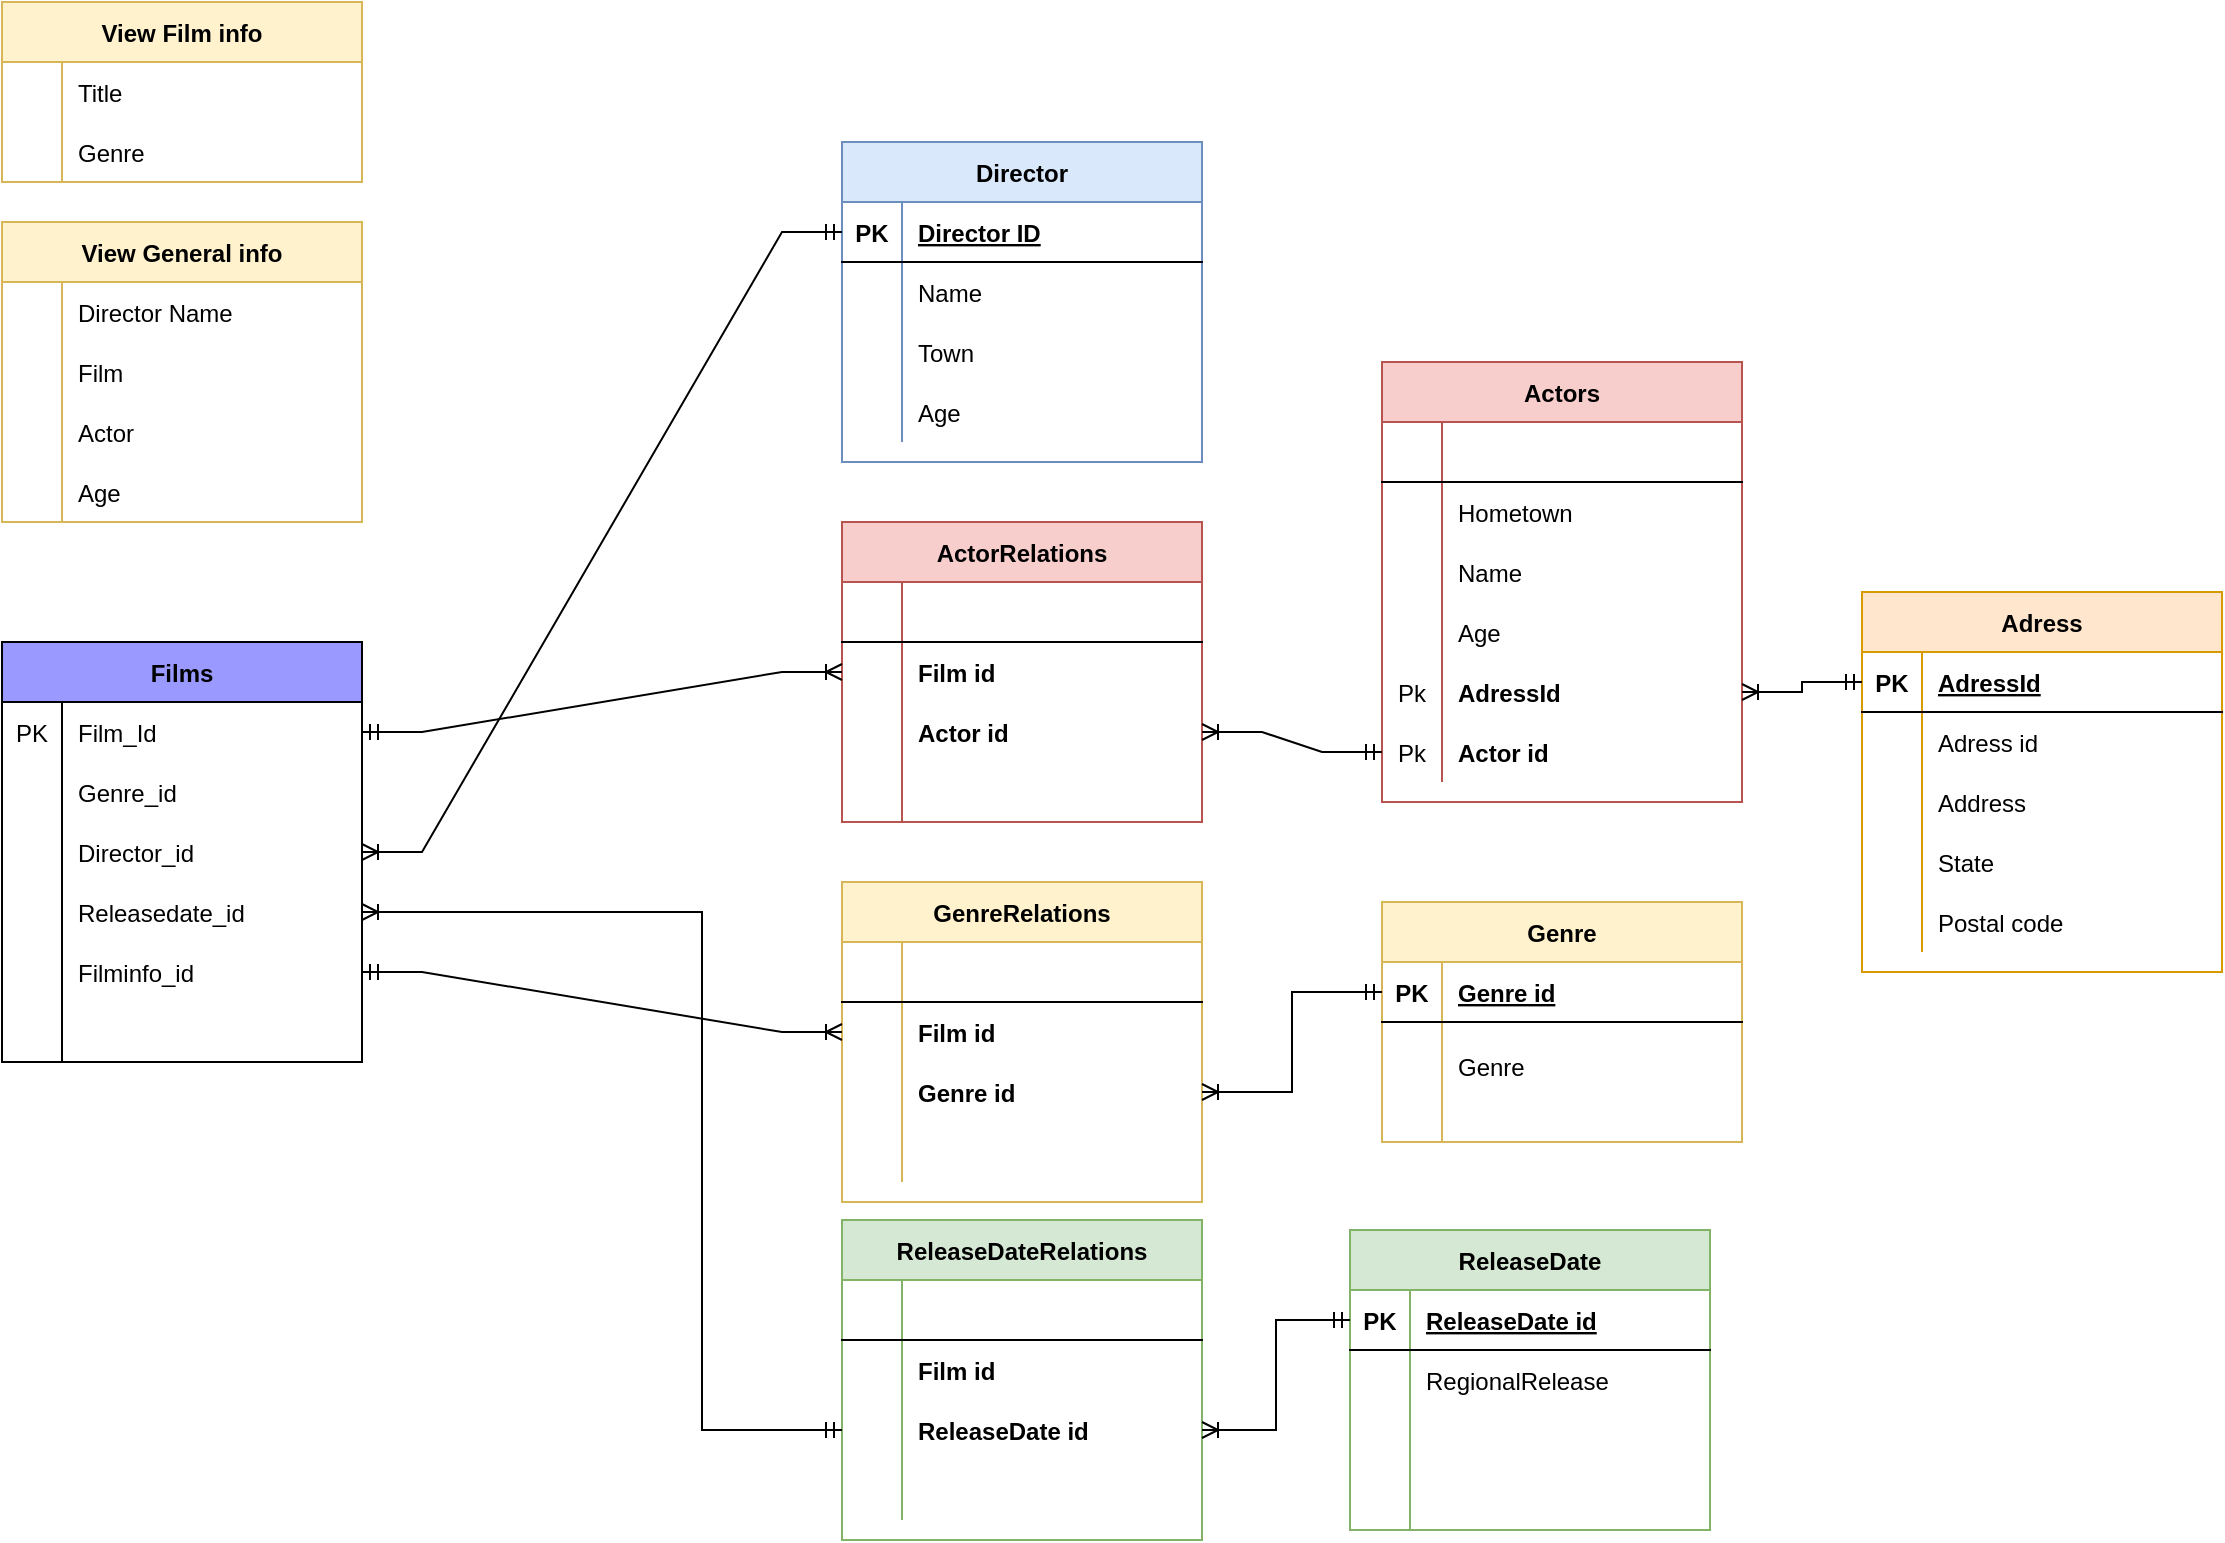 <mxfile version="20.3.6" type="device"><diagram id="lvcqWF7g-sk0CcMWGsbX" name="Sida-1"><mxGraphModel dx="2249" dy="780" grid="1" gridSize="10" guides="1" tooltips="1" connect="1" arrows="1" fold="1" page="1" pageScale="1" pageWidth="827" pageHeight="1169" math="0" shadow="0"><root><mxCell id="0"/><mxCell id="1" parent="0"/><mxCell id="g90oCXZbFElbH4BsHVY4-184" value="Actor id" style="shape=partialRectangle;connectable=0;fillColor=none;top=0;left=0;bottom=0;right=0;align=left;spacingLeft=6;overflow=hidden;fontStyle=1;container=0;" vertex="1" parent="1"><mxGeometry x="460" y="660" width="150" height="30" as="geometry"><mxRectangle width="150" height="30" as="alternateBounds"/></mxGeometry></mxCell><mxCell id="g90oCXZbFElbH4BsHVY4-1" value="Films" style="shape=table;startSize=30;container=1;collapsible=1;childLayout=tableLayout;fixedRows=1;rowLines=0;fontStyle=1;align=center;resizeLast=1;fillColor=#9999FF;" vertex="1" parent="1"><mxGeometry x="-260" y="620" width="180" height="210" as="geometry"/></mxCell><mxCell id="g90oCXZbFElbH4BsHVY4-5" value="" style="shape=tableRow;horizontal=0;startSize=0;swimlaneHead=0;swimlaneBody=0;fillColor=none;collapsible=0;dropTarget=0;points=[[0,0.5],[1,0.5]];portConstraint=eastwest;top=0;left=0;right=0;bottom=0;" vertex="1" parent="g90oCXZbFElbH4BsHVY4-1"><mxGeometry y="30" width="180" height="30" as="geometry"/></mxCell><mxCell id="g90oCXZbFElbH4BsHVY4-6" value="PK" style="shape=partialRectangle;connectable=0;fillColor=none;top=0;left=0;bottom=0;right=0;editable=1;overflow=hidden;" vertex="1" parent="g90oCXZbFElbH4BsHVY4-5"><mxGeometry width="30" height="30" as="geometry"><mxRectangle width="30" height="30" as="alternateBounds"/></mxGeometry></mxCell><mxCell id="g90oCXZbFElbH4BsHVY4-7" value="Film_Id" style="shape=partialRectangle;connectable=0;fillColor=none;top=0;left=0;bottom=0;right=0;align=left;spacingLeft=6;overflow=hidden;" vertex="1" parent="g90oCXZbFElbH4BsHVY4-5"><mxGeometry x="30" width="150" height="30" as="geometry"><mxRectangle width="150" height="30" as="alternateBounds"/></mxGeometry></mxCell><mxCell id="g90oCXZbFElbH4BsHVY4-8" value="" style="shape=tableRow;horizontal=0;startSize=0;swimlaneHead=0;swimlaneBody=0;fillColor=none;collapsible=0;dropTarget=0;points=[[0,0.5],[1,0.5]];portConstraint=eastwest;top=0;left=0;right=0;bottom=0;" vertex="1" parent="g90oCXZbFElbH4BsHVY4-1"><mxGeometry y="60" width="180" height="30" as="geometry"/></mxCell><mxCell id="g90oCXZbFElbH4BsHVY4-9" value="" style="shape=partialRectangle;connectable=0;fillColor=none;top=0;left=0;bottom=0;right=0;editable=1;overflow=hidden;" vertex="1" parent="g90oCXZbFElbH4BsHVY4-8"><mxGeometry width="30" height="30" as="geometry"><mxRectangle width="30" height="30" as="alternateBounds"/></mxGeometry></mxCell><mxCell id="g90oCXZbFElbH4BsHVY4-10" value="Genre_id" style="shape=partialRectangle;connectable=0;fillColor=none;top=0;left=0;bottom=0;right=0;align=left;spacingLeft=6;overflow=hidden;" vertex="1" parent="g90oCXZbFElbH4BsHVY4-8"><mxGeometry x="30" width="150" height="30" as="geometry"><mxRectangle width="150" height="30" as="alternateBounds"/></mxGeometry></mxCell><mxCell id="g90oCXZbFElbH4BsHVY4-11" value="" style="shape=tableRow;horizontal=0;startSize=0;swimlaneHead=0;swimlaneBody=0;fillColor=none;collapsible=0;dropTarget=0;points=[[0,0.5],[1,0.5]];portConstraint=eastwest;top=0;left=0;right=0;bottom=0;" vertex="1" parent="g90oCXZbFElbH4BsHVY4-1"><mxGeometry y="90" width="180" height="30" as="geometry"/></mxCell><mxCell id="g90oCXZbFElbH4BsHVY4-12" value="" style="shape=partialRectangle;connectable=0;fillColor=none;top=0;left=0;bottom=0;right=0;editable=1;overflow=hidden;" vertex="1" parent="g90oCXZbFElbH4BsHVY4-11"><mxGeometry width="30" height="30" as="geometry"><mxRectangle width="30" height="30" as="alternateBounds"/></mxGeometry></mxCell><mxCell id="g90oCXZbFElbH4BsHVY4-13" value="Director_id" style="shape=partialRectangle;connectable=0;fillColor=none;top=0;left=0;bottom=0;right=0;align=left;spacingLeft=6;overflow=hidden;" vertex="1" parent="g90oCXZbFElbH4BsHVY4-11"><mxGeometry x="30" width="150" height="30" as="geometry"><mxRectangle width="150" height="30" as="alternateBounds"/></mxGeometry></mxCell><mxCell id="g90oCXZbFElbH4BsHVY4-14" value="" style="shape=tableRow;horizontal=0;startSize=0;swimlaneHead=0;swimlaneBody=0;fillColor=none;collapsible=0;dropTarget=0;points=[[0,0.5],[1,0.5]];portConstraint=eastwest;top=0;left=0;right=0;bottom=0;" vertex="1" parent="g90oCXZbFElbH4BsHVY4-1"><mxGeometry y="120" width="180" height="30" as="geometry"/></mxCell><mxCell id="g90oCXZbFElbH4BsHVY4-15" value="" style="shape=partialRectangle;connectable=0;fillColor=none;top=0;left=0;bottom=0;right=0;editable=1;overflow=hidden;" vertex="1" parent="g90oCXZbFElbH4BsHVY4-14"><mxGeometry width="30" height="30" as="geometry"><mxRectangle width="30" height="30" as="alternateBounds"/></mxGeometry></mxCell><mxCell id="g90oCXZbFElbH4BsHVY4-16" value="Releasedate_id" style="shape=partialRectangle;connectable=0;fillColor=none;top=0;left=0;bottom=0;right=0;align=left;spacingLeft=6;overflow=hidden;" vertex="1" parent="g90oCXZbFElbH4BsHVY4-14"><mxGeometry x="30" width="150" height="30" as="geometry"><mxRectangle width="150" height="30" as="alternateBounds"/></mxGeometry></mxCell><mxCell id="g90oCXZbFElbH4BsHVY4-17" value="" style="shape=tableRow;horizontal=0;startSize=0;swimlaneHead=0;swimlaneBody=0;fillColor=none;collapsible=0;dropTarget=0;points=[[0,0.5],[1,0.5]];portConstraint=eastwest;top=0;left=0;right=0;bottom=0;" vertex="1" parent="g90oCXZbFElbH4BsHVY4-1"><mxGeometry y="150" width="180" height="30" as="geometry"/></mxCell><mxCell id="g90oCXZbFElbH4BsHVY4-18" value="" style="shape=partialRectangle;connectable=0;fillColor=none;top=0;left=0;bottom=0;right=0;editable=1;overflow=hidden;" vertex="1" parent="g90oCXZbFElbH4BsHVY4-17"><mxGeometry width="30" height="30" as="geometry"><mxRectangle width="30" height="30" as="alternateBounds"/></mxGeometry></mxCell><mxCell id="g90oCXZbFElbH4BsHVY4-19" value="Filminfo_id" style="shape=partialRectangle;connectable=0;fillColor=none;top=0;left=0;bottom=0;right=0;align=left;spacingLeft=6;overflow=hidden;" vertex="1" parent="g90oCXZbFElbH4BsHVY4-17"><mxGeometry x="30" width="150" height="30" as="geometry"><mxRectangle width="150" height="30" as="alternateBounds"/></mxGeometry></mxCell><mxCell id="g90oCXZbFElbH4BsHVY4-20" value="" style="shape=tableRow;horizontal=0;startSize=0;swimlaneHead=0;swimlaneBody=0;fillColor=none;collapsible=0;dropTarget=0;points=[[0,0.5],[1,0.5]];portConstraint=eastwest;top=0;left=0;right=0;bottom=0;" vertex="1" parent="g90oCXZbFElbH4BsHVY4-1"><mxGeometry y="180" width="180" height="30" as="geometry"/></mxCell><mxCell id="g90oCXZbFElbH4BsHVY4-21" value="" style="shape=partialRectangle;connectable=0;fillColor=none;top=0;left=0;bottom=0;right=0;editable=1;overflow=hidden;" vertex="1" parent="g90oCXZbFElbH4BsHVY4-20"><mxGeometry width="30" height="30" as="geometry"><mxRectangle width="30" height="30" as="alternateBounds"/></mxGeometry></mxCell><mxCell id="g90oCXZbFElbH4BsHVY4-22" value="" style="shape=partialRectangle;connectable=0;fillColor=none;top=0;left=0;bottom=0;right=0;align=left;spacingLeft=6;overflow=hidden;" vertex="1" parent="g90oCXZbFElbH4BsHVY4-20"><mxGeometry x="30" width="150" height="30" as="geometry"><mxRectangle width="150" height="30" as="alternateBounds"/></mxGeometry></mxCell><object label="Actors" id="g90oCXZbFElbH4BsHVY4-23"><mxCell style="shape=table;startSize=30;container=1;collapsible=1;childLayout=tableLayout;fixedRows=1;rowLines=0;fontStyle=1;align=center;resizeLast=1;fillColor=#f8cecc;strokeColor=#b85450;" vertex="1" parent="1"><mxGeometry x="430" y="480" width="180" height="220" as="geometry"/></mxCell></object><mxCell id="g90oCXZbFElbH4BsHVY4-24" value="" style="shape=tableRow;horizontal=0;startSize=0;swimlaneHead=0;swimlaneBody=0;fillColor=none;collapsible=0;dropTarget=0;points=[[0,0.5],[1,0.5]];portConstraint=eastwest;top=0;left=0;right=0;bottom=1;" vertex="1" parent="g90oCXZbFElbH4BsHVY4-23"><mxGeometry y="30" width="180" height="30" as="geometry"/></mxCell><mxCell id="g90oCXZbFElbH4BsHVY4-25" value="" style="shape=partialRectangle;connectable=0;fillColor=none;top=0;left=0;bottom=0;right=0;fontStyle=1;overflow=hidden;" vertex="1" parent="g90oCXZbFElbH4BsHVY4-24"><mxGeometry width="30" height="30" as="geometry"><mxRectangle width="30" height="30" as="alternateBounds"/></mxGeometry></mxCell><mxCell id="g90oCXZbFElbH4BsHVY4-26" value="" style="shape=partialRectangle;connectable=0;fillColor=none;top=0;left=0;bottom=0;right=0;align=left;spacingLeft=6;fontStyle=5;overflow=hidden;" vertex="1" parent="g90oCXZbFElbH4BsHVY4-24"><mxGeometry x="30" width="150" height="30" as="geometry"><mxRectangle width="150" height="30" as="alternateBounds"/></mxGeometry></mxCell><mxCell id="g90oCXZbFElbH4BsHVY4-30" value="" style="shape=tableRow;horizontal=0;startSize=0;swimlaneHead=0;swimlaneBody=0;fillColor=none;collapsible=0;dropTarget=0;points=[[0,0.5],[1,0.5]];portConstraint=eastwest;top=0;left=0;right=0;bottom=0;" vertex="1" parent="g90oCXZbFElbH4BsHVY4-23"><mxGeometry y="60" width="180" height="30" as="geometry"/></mxCell><mxCell id="g90oCXZbFElbH4BsHVY4-31" value="" style="shape=partialRectangle;connectable=0;fillColor=none;top=0;left=0;bottom=0;right=0;editable=1;overflow=hidden;" vertex="1" parent="g90oCXZbFElbH4BsHVY4-30"><mxGeometry width="30" height="30" as="geometry"><mxRectangle width="30" height="30" as="alternateBounds"/></mxGeometry></mxCell><mxCell id="g90oCXZbFElbH4BsHVY4-32" value="Hometown" style="shape=partialRectangle;connectable=0;fillColor=none;top=0;left=0;bottom=0;right=0;align=left;spacingLeft=6;overflow=hidden;" vertex="1" parent="g90oCXZbFElbH4BsHVY4-30"><mxGeometry x="30" width="150" height="30" as="geometry"><mxRectangle width="150" height="30" as="alternateBounds"/></mxGeometry></mxCell><mxCell id="g90oCXZbFElbH4BsHVY4-27" value="" style="shape=tableRow;horizontal=0;startSize=0;swimlaneHead=0;swimlaneBody=0;fillColor=none;collapsible=0;dropTarget=0;points=[[0,0.5],[1,0.5]];portConstraint=eastwest;top=0;left=0;right=0;bottom=0;" vertex="1" parent="g90oCXZbFElbH4BsHVY4-23"><mxGeometry y="90" width="180" height="30" as="geometry"/></mxCell><mxCell id="g90oCXZbFElbH4BsHVY4-28" value="" style="shape=partialRectangle;connectable=0;fillColor=none;top=0;left=0;bottom=0;right=0;editable=1;overflow=hidden;" vertex="1" parent="g90oCXZbFElbH4BsHVY4-27"><mxGeometry width="30" height="30" as="geometry"><mxRectangle width="30" height="30" as="alternateBounds"/></mxGeometry></mxCell><mxCell id="g90oCXZbFElbH4BsHVY4-29" value="Name" style="shape=partialRectangle;connectable=0;fillColor=none;top=0;left=0;bottom=0;right=0;align=left;spacingLeft=6;overflow=hidden;" vertex="1" parent="g90oCXZbFElbH4BsHVY4-27"><mxGeometry x="30" width="150" height="30" as="geometry"><mxRectangle width="150" height="30" as="alternateBounds"/></mxGeometry></mxCell><mxCell id="g90oCXZbFElbH4BsHVY4-33" value="" style="shape=tableRow;horizontal=0;startSize=0;swimlaneHead=0;swimlaneBody=0;fillColor=none;collapsible=0;dropTarget=0;points=[[0,0.5],[1,0.5]];portConstraint=eastwest;top=0;left=0;right=0;bottom=0;" vertex="1" parent="g90oCXZbFElbH4BsHVY4-23"><mxGeometry y="120" width="180" height="30" as="geometry"/></mxCell><mxCell id="g90oCXZbFElbH4BsHVY4-34" value="" style="shape=partialRectangle;connectable=0;fillColor=none;top=0;left=0;bottom=0;right=0;editable=1;overflow=hidden;" vertex="1" parent="g90oCXZbFElbH4BsHVY4-33"><mxGeometry width="30" height="30" as="geometry"><mxRectangle width="30" height="30" as="alternateBounds"/></mxGeometry></mxCell><mxCell id="g90oCXZbFElbH4BsHVY4-35" value="Age" style="shape=partialRectangle;connectable=0;fillColor=none;top=0;left=0;bottom=0;right=0;align=left;spacingLeft=6;overflow=hidden;" vertex="1" parent="g90oCXZbFElbH4BsHVY4-33"><mxGeometry x="30" width="150" height="30" as="geometry"><mxRectangle width="150" height="30" as="alternateBounds"/></mxGeometry></mxCell><mxCell id="g90oCXZbFElbH4BsHVY4-39" value="" style="shape=tableRow;horizontal=0;startSize=0;swimlaneHead=0;swimlaneBody=0;fillColor=none;collapsible=0;dropTarget=0;points=[[0,0.5],[1,0.5]];portConstraint=eastwest;top=0;left=0;right=0;bottom=0;" vertex="1" parent="g90oCXZbFElbH4BsHVY4-23"><mxGeometry y="150" width="180" height="30" as="geometry"/></mxCell><mxCell id="g90oCXZbFElbH4BsHVY4-40" value="Pk" style="shape=partialRectangle;connectable=0;fillColor=none;top=0;left=0;bottom=0;right=0;editable=1;overflow=hidden;" vertex="1" parent="g90oCXZbFElbH4BsHVY4-39"><mxGeometry width="30" height="30" as="geometry"><mxRectangle width="30" height="30" as="alternateBounds"/></mxGeometry></mxCell><mxCell id="g90oCXZbFElbH4BsHVY4-41" value="AdressId" style="shape=partialRectangle;connectable=0;fillColor=none;top=0;left=0;bottom=0;right=0;align=left;spacingLeft=6;overflow=hidden;fontStyle=1" vertex="1" parent="g90oCXZbFElbH4BsHVY4-39"><mxGeometry x="30" width="150" height="30" as="geometry"><mxRectangle width="150" height="30" as="alternateBounds"/></mxGeometry></mxCell><mxCell id="g90oCXZbFElbH4BsHVY4-42" value="" style="shape=tableRow;horizontal=0;startSize=0;swimlaneHead=0;swimlaneBody=0;fillColor=none;collapsible=0;dropTarget=0;points=[[0,0.5],[1,0.5]];portConstraint=eastwest;top=0;left=0;right=0;bottom=0;" vertex="1" parent="g90oCXZbFElbH4BsHVY4-23"><mxGeometry y="180" width="180" height="30" as="geometry"/></mxCell><mxCell id="g90oCXZbFElbH4BsHVY4-43" value="Pk" style="shape=partialRectangle;connectable=0;fillColor=none;top=0;left=0;bottom=0;right=0;editable=1;overflow=hidden;" vertex="1" parent="g90oCXZbFElbH4BsHVY4-42"><mxGeometry width="30" height="30" as="geometry"><mxRectangle width="30" height="30" as="alternateBounds"/></mxGeometry></mxCell><mxCell id="g90oCXZbFElbH4BsHVY4-44" value="" style="shape=partialRectangle;connectable=0;fillColor=none;top=0;left=0;bottom=0;right=0;align=left;spacingLeft=6;overflow=hidden;" vertex="1" parent="g90oCXZbFElbH4BsHVY4-42"><mxGeometry x="30" width="150" height="30" as="geometry"><mxRectangle width="150" height="30" as="alternateBounds"/></mxGeometry></mxCell><mxCell id="g90oCXZbFElbH4BsHVY4-45" value="ActorRelations" style="shape=table;startSize=30;container=1;collapsible=1;childLayout=tableLayout;fixedRows=1;rowLines=0;fontStyle=1;align=center;resizeLast=1;fillColor=#f8cecc;strokeColor=#b85450;" vertex="1" parent="1"><mxGeometry x="160" y="560" width="180" height="150" as="geometry"/></mxCell><mxCell id="g90oCXZbFElbH4BsHVY4-46" value="" style="shape=tableRow;horizontal=0;startSize=0;swimlaneHead=0;swimlaneBody=0;fillColor=none;collapsible=0;dropTarget=0;points=[[0,0.5],[1,0.5]];portConstraint=eastwest;top=0;left=0;right=0;bottom=1;" vertex="1" parent="g90oCXZbFElbH4BsHVY4-45"><mxGeometry y="30" width="180" height="30" as="geometry"/></mxCell><mxCell id="g90oCXZbFElbH4BsHVY4-47" value="" style="shape=partialRectangle;connectable=0;fillColor=none;top=0;left=0;bottom=0;right=0;fontStyle=1;overflow=hidden;" vertex="1" parent="g90oCXZbFElbH4BsHVY4-46"><mxGeometry width="30" height="30" as="geometry"><mxRectangle width="30" height="30" as="alternateBounds"/></mxGeometry></mxCell><mxCell id="g90oCXZbFElbH4BsHVY4-48" value="" style="shape=partialRectangle;connectable=0;fillColor=none;top=0;left=0;bottom=0;right=0;align=left;spacingLeft=6;fontStyle=5;overflow=hidden;" vertex="1" parent="g90oCXZbFElbH4BsHVY4-46"><mxGeometry x="30" width="150" height="30" as="geometry"><mxRectangle width="150" height="30" as="alternateBounds"/></mxGeometry></mxCell><mxCell id="g90oCXZbFElbH4BsHVY4-49" value="" style="shape=tableRow;horizontal=0;startSize=0;swimlaneHead=0;swimlaneBody=0;fillColor=none;collapsible=0;dropTarget=0;points=[[0,0.5],[1,0.5]];portConstraint=eastwest;top=0;left=0;right=0;bottom=0;" vertex="1" parent="g90oCXZbFElbH4BsHVY4-45"><mxGeometry y="60" width="180" height="30" as="geometry"/></mxCell><mxCell id="g90oCXZbFElbH4BsHVY4-50" value="" style="shape=partialRectangle;connectable=0;fillColor=none;top=0;left=0;bottom=0;right=0;editable=1;overflow=hidden;" vertex="1" parent="g90oCXZbFElbH4BsHVY4-49"><mxGeometry width="30" height="30" as="geometry"><mxRectangle width="30" height="30" as="alternateBounds"/></mxGeometry></mxCell><mxCell id="g90oCXZbFElbH4BsHVY4-51" value="Film id" style="shape=partialRectangle;connectable=0;fillColor=none;top=0;left=0;bottom=0;right=0;align=left;spacingLeft=6;overflow=hidden;fontStyle=1" vertex="1" parent="g90oCXZbFElbH4BsHVY4-49"><mxGeometry x="30" width="150" height="30" as="geometry"><mxRectangle width="150" height="30" as="alternateBounds"/></mxGeometry></mxCell><mxCell id="g90oCXZbFElbH4BsHVY4-52" value="" style="shape=tableRow;horizontal=0;startSize=0;swimlaneHead=0;swimlaneBody=0;fillColor=none;collapsible=0;dropTarget=0;points=[[0,0.5],[1,0.5]];portConstraint=eastwest;top=0;left=0;right=0;bottom=0;" vertex="1" parent="g90oCXZbFElbH4BsHVY4-45"><mxGeometry y="90" width="180" height="30" as="geometry"/></mxCell><mxCell id="g90oCXZbFElbH4BsHVY4-53" value="" style="shape=partialRectangle;connectable=0;fillColor=none;top=0;left=0;bottom=0;right=0;editable=1;overflow=hidden;" vertex="1" parent="g90oCXZbFElbH4BsHVY4-52"><mxGeometry width="30" height="30" as="geometry"><mxRectangle width="30" height="30" as="alternateBounds"/></mxGeometry></mxCell><mxCell id="g90oCXZbFElbH4BsHVY4-54" value="Actor id" style="shape=partialRectangle;connectable=0;fillColor=none;top=0;left=0;bottom=0;right=0;align=left;spacingLeft=6;overflow=hidden;fontStyle=1" vertex="1" parent="g90oCXZbFElbH4BsHVY4-52"><mxGeometry x="30" width="150" height="30" as="geometry"><mxRectangle width="150" height="30" as="alternateBounds"/></mxGeometry></mxCell><mxCell id="g90oCXZbFElbH4BsHVY4-55" value="" style="shape=tableRow;horizontal=0;startSize=0;swimlaneHead=0;swimlaneBody=0;fillColor=none;collapsible=0;dropTarget=0;points=[[0,0.5],[1,0.5]];portConstraint=eastwest;top=0;left=0;right=0;bottom=0;" vertex="1" parent="g90oCXZbFElbH4BsHVY4-45"><mxGeometry y="120" width="180" height="30" as="geometry"/></mxCell><mxCell id="g90oCXZbFElbH4BsHVY4-56" value="" style="shape=partialRectangle;connectable=0;fillColor=none;top=0;left=0;bottom=0;right=0;editable=1;overflow=hidden;" vertex="1" parent="g90oCXZbFElbH4BsHVY4-55"><mxGeometry width="30" height="30" as="geometry"><mxRectangle width="30" height="30" as="alternateBounds"/></mxGeometry></mxCell><mxCell id="g90oCXZbFElbH4BsHVY4-57" value="" style="shape=partialRectangle;connectable=0;fillColor=none;top=0;left=0;bottom=0;right=0;align=left;spacingLeft=6;overflow=hidden;" vertex="1" parent="g90oCXZbFElbH4BsHVY4-55"><mxGeometry x="30" width="150" height="30" as="geometry"><mxRectangle width="150" height="30" as="alternateBounds"/></mxGeometry></mxCell><mxCell id="g90oCXZbFElbH4BsHVY4-60" value="Director" style="shape=table;startSize=30;container=1;collapsible=1;childLayout=tableLayout;fixedRows=1;rowLines=0;fontStyle=1;align=center;resizeLast=1;fillColor=#dae8fc;strokeColor=#6c8ebf;" vertex="1" parent="1"><mxGeometry x="160" y="370" width="180" height="160" as="geometry"><mxRectangle x="430" y="1020" width="90" height="30" as="alternateBounds"/></mxGeometry></mxCell><mxCell id="g90oCXZbFElbH4BsHVY4-61" value="" style="shape=tableRow;horizontal=0;startSize=0;swimlaneHead=0;swimlaneBody=0;fillColor=none;collapsible=0;dropTarget=0;points=[[0,0.5],[1,0.5]];portConstraint=eastwest;top=0;left=0;right=0;bottom=1;" vertex="1" parent="g90oCXZbFElbH4BsHVY4-60"><mxGeometry y="30" width="180" height="30" as="geometry"/></mxCell><mxCell id="g90oCXZbFElbH4BsHVY4-62" value="PK" style="shape=partialRectangle;connectable=0;fillColor=none;top=0;left=0;bottom=0;right=0;fontStyle=1;overflow=hidden;" vertex="1" parent="g90oCXZbFElbH4BsHVY4-61"><mxGeometry width="30" height="30" as="geometry"><mxRectangle width="30" height="30" as="alternateBounds"/></mxGeometry></mxCell><mxCell id="g90oCXZbFElbH4BsHVY4-63" value="Director ID" style="shape=partialRectangle;connectable=0;fillColor=none;top=0;left=0;bottom=0;right=0;align=left;spacingLeft=6;fontStyle=5;overflow=hidden;" vertex="1" parent="g90oCXZbFElbH4BsHVY4-61"><mxGeometry x="30" width="150" height="30" as="geometry"><mxRectangle width="150" height="30" as="alternateBounds"/></mxGeometry></mxCell><mxCell id="g90oCXZbFElbH4BsHVY4-64" value="" style="shape=tableRow;horizontal=0;startSize=0;swimlaneHead=0;swimlaneBody=0;fillColor=none;collapsible=0;dropTarget=0;points=[[0,0.5],[1,0.5]];portConstraint=eastwest;top=0;left=0;right=0;bottom=0;" vertex="1" parent="g90oCXZbFElbH4BsHVY4-60"><mxGeometry y="60" width="180" height="30" as="geometry"/></mxCell><mxCell id="g90oCXZbFElbH4BsHVY4-65" value="" style="shape=partialRectangle;connectable=0;fillColor=none;top=0;left=0;bottom=0;right=0;editable=1;overflow=hidden;" vertex="1" parent="g90oCXZbFElbH4BsHVY4-64"><mxGeometry width="30" height="30" as="geometry"><mxRectangle width="30" height="30" as="alternateBounds"/></mxGeometry></mxCell><mxCell id="g90oCXZbFElbH4BsHVY4-66" value="Name" style="shape=partialRectangle;connectable=0;fillColor=none;top=0;left=0;bottom=0;right=0;align=left;spacingLeft=6;overflow=hidden;" vertex="1" parent="g90oCXZbFElbH4BsHVY4-64"><mxGeometry x="30" width="150" height="30" as="geometry"><mxRectangle width="150" height="30" as="alternateBounds"/></mxGeometry></mxCell><mxCell id="g90oCXZbFElbH4BsHVY4-67" value="" style="shape=tableRow;horizontal=0;startSize=0;swimlaneHead=0;swimlaneBody=0;fillColor=none;collapsible=0;dropTarget=0;points=[[0,0.5],[1,0.5]];portConstraint=eastwest;top=0;left=0;right=0;bottom=0;" vertex="1" parent="g90oCXZbFElbH4BsHVY4-60"><mxGeometry y="90" width="180" height="30" as="geometry"/></mxCell><mxCell id="g90oCXZbFElbH4BsHVY4-68" value="" style="shape=partialRectangle;connectable=0;fillColor=none;top=0;left=0;bottom=0;right=0;editable=1;overflow=hidden;" vertex="1" parent="g90oCXZbFElbH4BsHVY4-67"><mxGeometry width="30" height="30" as="geometry"><mxRectangle width="30" height="30" as="alternateBounds"/></mxGeometry></mxCell><mxCell id="g90oCXZbFElbH4BsHVY4-69" value="Town" style="shape=partialRectangle;connectable=0;fillColor=none;top=0;left=0;bottom=0;right=0;align=left;spacingLeft=6;overflow=hidden;" vertex="1" parent="g90oCXZbFElbH4BsHVY4-67"><mxGeometry x="30" width="150" height="30" as="geometry"><mxRectangle width="150" height="30" as="alternateBounds"/></mxGeometry></mxCell><mxCell id="g90oCXZbFElbH4BsHVY4-70" value="" style="shape=tableRow;horizontal=0;startSize=0;swimlaneHead=0;swimlaneBody=0;fillColor=none;collapsible=0;dropTarget=0;points=[[0,0.5],[1,0.5]];portConstraint=eastwest;top=0;left=0;right=0;bottom=0;" vertex="1" parent="g90oCXZbFElbH4BsHVY4-60"><mxGeometry y="120" width="180" height="30" as="geometry"/></mxCell><mxCell id="g90oCXZbFElbH4BsHVY4-71" value="" style="shape=partialRectangle;connectable=0;fillColor=none;top=0;left=0;bottom=0;right=0;editable=1;overflow=hidden;" vertex="1" parent="g90oCXZbFElbH4BsHVY4-70"><mxGeometry width="30" height="30" as="geometry"><mxRectangle width="30" height="30" as="alternateBounds"/></mxGeometry></mxCell><mxCell id="g90oCXZbFElbH4BsHVY4-72" value="Age" style="shape=partialRectangle;connectable=0;fillColor=none;top=0;left=0;bottom=0;right=0;align=left;spacingLeft=6;overflow=hidden;" vertex="1" parent="g90oCXZbFElbH4BsHVY4-70"><mxGeometry x="30" width="150" height="30" as="geometry"><mxRectangle width="150" height="30" as="alternateBounds"/></mxGeometry></mxCell><mxCell id="g90oCXZbFElbH4BsHVY4-87" value="Genre" style="shape=table;startSize=30;container=1;collapsible=1;childLayout=tableLayout;fixedRows=1;rowLines=0;fontStyle=1;align=center;resizeLast=1;fillColor=#fff2cc;strokeColor=#d6b656;" vertex="1" parent="1"><mxGeometry x="430" y="750" width="180" height="120" as="geometry"/></mxCell><mxCell id="g90oCXZbFElbH4BsHVY4-88" value="" style="shape=tableRow;horizontal=0;startSize=0;swimlaneHead=0;swimlaneBody=0;fillColor=none;collapsible=0;dropTarget=0;points=[[0,0.5],[1,0.5]];portConstraint=eastwest;top=0;left=0;right=0;bottom=1;" vertex="1" parent="g90oCXZbFElbH4BsHVY4-87"><mxGeometry y="30" width="180" height="30" as="geometry"/></mxCell><mxCell id="g90oCXZbFElbH4BsHVY4-89" value="PK" style="shape=partialRectangle;connectable=0;fillColor=none;top=0;left=0;bottom=0;right=0;fontStyle=1;overflow=hidden;" vertex="1" parent="g90oCXZbFElbH4BsHVY4-88"><mxGeometry width="30" height="30" as="geometry"><mxRectangle width="30" height="30" as="alternateBounds"/></mxGeometry></mxCell><mxCell id="g90oCXZbFElbH4BsHVY4-90" value="Genre id" style="shape=partialRectangle;connectable=0;fillColor=none;top=0;left=0;bottom=0;right=0;align=left;spacingLeft=6;fontStyle=5;overflow=hidden;" vertex="1" parent="g90oCXZbFElbH4BsHVY4-88"><mxGeometry x="30" width="150" height="30" as="geometry"><mxRectangle width="150" height="30" as="alternateBounds"/></mxGeometry></mxCell><mxCell id="g90oCXZbFElbH4BsHVY4-91" value="" style="shape=tableRow;horizontal=0;startSize=0;swimlaneHead=0;swimlaneBody=0;fillColor=none;collapsible=0;dropTarget=0;points=[[0,0.5],[1,0.5]];portConstraint=eastwest;top=0;left=0;right=0;bottom=0;" vertex="1" parent="g90oCXZbFElbH4BsHVY4-87"><mxGeometry y="60" width="180" height="30" as="geometry"/></mxCell><mxCell id="g90oCXZbFElbH4BsHVY4-92" value="" style="shape=partialRectangle;connectable=0;fillColor=none;top=0;left=0;bottom=0;right=0;editable=1;overflow=hidden;" vertex="1" parent="g90oCXZbFElbH4BsHVY4-91"><mxGeometry width="30" height="30" as="geometry"><mxRectangle width="30" height="30" as="alternateBounds"/></mxGeometry></mxCell><mxCell id="g90oCXZbFElbH4BsHVY4-93" value="&#xA;Genre &#xA;&#xA;" style="shape=partialRectangle;connectable=0;fillColor=none;top=0;left=0;bottom=0;right=0;align=left;spacingLeft=6;overflow=hidden;" vertex="1" parent="g90oCXZbFElbH4BsHVY4-91"><mxGeometry x="30" width="150" height="30" as="geometry"><mxRectangle width="150" height="30" as="alternateBounds"/></mxGeometry></mxCell><mxCell id="g90oCXZbFElbH4BsHVY4-94" value="" style="shape=tableRow;horizontal=0;startSize=0;swimlaneHead=0;swimlaneBody=0;fillColor=none;collapsible=0;dropTarget=0;points=[[0,0.5],[1,0.5]];portConstraint=eastwest;top=0;left=0;right=0;bottom=0;" vertex="1" parent="g90oCXZbFElbH4BsHVY4-87"><mxGeometry y="90" width="180" height="30" as="geometry"/></mxCell><mxCell id="g90oCXZbFElbH4BsHVY4-95" value="" style="shape=partialRectangle;connectable=0;fillColor=none;top=0;left=0;bottom=0;right=0;editable=1;overflow=hidden;" vertex="1" parent="g90oCXZbFElbH4BsHVY4-94"><mxGeometry width="30" height="30" as="geometry"><mxRectangle width="30" height="30" as="alternateBounds"/></mxGeometry></mxCell><mxCell id="g90oCXZbFElbH4BsHVY4-96" value="" style="shape=partialRectangle;connectable=0;fillColor=none;top=0;left=0;bottom=0;right=0;align=left;spacingLeft=6;overflow=hidden;" vertex="1" parent="g90oCXZbFElbH4BsHVY4-94"><mxGeometry x="30" width="150" height="30" as="geometry"><mxRectangle width="150" height="30" as="alternateBounds"/></mxGeometry></mxCell><mxCell id="g90oCXZbFElbH4BsHVY4-97" value="GenreRelations" style="shape=table;startSize=30;container=1;collapsible=1;childLayout=tableLayout;fixedRows=1;rowLines=0;fontStyle=1;align=center;resizeLast=1;fillColor=#fff2cc;strokeColor=#d6b656;" vertex="1" parent="1"><mxGeometry x="160" y="740" width="180" height="160" as="geometry"/></mxCell><mxCell id="g90oCXZbFElbH4BsHVY4-98" value="" style="shape=tableRow;horizontal=0;startSize=0;swimlaneHead=0;swimlaneBody=0;fillColor=none;collapsible=0;dropTarget=0;points=[[0,0.5],[1,0.5]];portConstraint=eastwest;top=0;left=0;right=0;bottom=1;" vertex="1" parent="g90oCXZbFElbH4BsHVY4-97"><mxGeometry y="30" width="180" height="30" as="geometry"/></mxCell><mxCell id="g90oCXZbFElbH4BsHVY4-99" value="" style="shape=partialRectangle;connectable=0;fillColor=none;top=0;left=0;bottom=0;right=0;fontStyle=1;overflow=hidden;" vertex="1" parent="g90oCXZbFElbH4BsHVY4-98"><mxGeometry width="30" height="30" as="geometry"><mxRectangle width="30" height="30" as="alternateBounds"/></mxGeometry></mxCell><mxCell id="g90oCXZbFElbH4BsHVY4-100" value="" style="shape=partialRectangle;connectable=0;fillColor=none;top=0;left=0;bottom=0;right=0;align=left;spacingLeft=6;fontStyle=5;overflow=hidden;" vertex="1" parent="g90oCXZbFElbH4BsHVY4-98"><mxGeometry x="30" width="150" height="30" as="geometry"><mxRectangle width="150" height="30" as="alternateBounds"/></mxGeometry></mxCell><mxCell id="g90oCXZbFElbH4BsHVY4-101" value="" style="shape=tableRow;horizontal=0;startSize=0;swimlaneHead=0;swimlaneBody=0;fillColor=none;collapsible=0;dropTarget=0;points=[[0,0.5],[1,0.5]];portConstraint=eastwest;top=0;left=0;right=0;bottom=0;" vertex="1" parent="g90oCXZbFElbH4BsHVY4-97"><mxGeometry y="60" width="180" height="30" as="geometry"/></mxCell><mxCell id="g90oCXZbFElbH4BsHVY4-102" value="" style="shape=partialRectangle;connectable=0;fillColor=none;top=0;left=0;bottom=0;right=0;editable=1;overflow=hidden;" vertex="1" parent="g90oCXZbFElbH4BsHVY4-101"><mxGeometry width="30" height="30" as="geometry"><mxRectangle width="30" height="30" as="alternateBounds"/></mxGeometry></mxCell><mxCell id="g90oCXZbFElbH4BsHVY4-103" value="Film id" style="shape=partialRectangle;connectable=0;fillColor=none;top=0;left=0;bottom=0;right=0;align=left;spacingLeft=6;overflow=hidden;fontStyle=1" vertex="1" parent="g90oCXZbFElbH4BsHVY4-101"><mxGeometry x="30" width="150" height="30" as="geometry"><mxRectangle width="150" height="30" as="alternateBounds"/></mxGeometry></mxCell><mxCell id="g90oCXZbFElbH4BsHVY4-104" value="" style="shape=tableRow;horizontal=0;startSize=0;swimlaneHead=0;swimlaneBody=0;fillColor=none;collapsible=0;dropTarget=0;points=[[0,0.5],[1,0.5]];portConstraint=eastwest;top=0;left=0;right=0;bottom=0;" vertex="1" parent="g90oCXZbFElbH4BsHVY4-97"><mxGeometry y="90" width="180" height="30" as="geometry"/></mxCell><mxCell id="g90oCXZbFElbH4BsHVY4-105" value="" style="shape=partialRectangle;connectable=0;fillColor=none;top=0;left=0;bottom=0;right=0;editable=1;overflow=hidden;" vertex="1" parent="g90oCXZbFElbH4BsHVY4-104"><mxGeometry width="30" height="30" as="geometry"><mxRectangle width="30" height="30" as="alternateBounds"/></mxGeometry></mxCell><mxCell id="g90oCXZbFElbH4BsHVY4-106" value="Genre id" style="shape=partialRectangle;connectable=0;fillColor=none;top=0;left=0;bottom=0;right=0;align=left;spacingLeft=6;overflow=hidden;fontStyle=1" vertex="1" parent="g90oCXZbFElbH4BsHVY4-104"><mxGeometry x="30" width="150" height="30" as="geometry"><mxRectangle width="150" height="30" as="alternateBounds"/></mxGeometry></mxCell><mxCell id="g90oCXZbFElbH4BsHVY4-107" value="" style="shape=tableRow;horizontal=0;startSize=0;swimlaneHead=0;swimlaneBody=0;fillColor=none;collapsible=0;dropTarget=0;points=[[0,0.5],[1,0.5]];portConstraint=eastwest;top=0;left=0;right=0;bottom=0;" vertex="1" parent="g90oCXZbFElbH4BsHVY4-97"><mxGeometry y="120" width="180" height="30" as="geometry"/></mxCell><mxCell id="g90oCXZbFElbH4BsHVY4-108" value="" style="shape=partialRectangle;connectable=0;fillColor=none;top=0;left=0;bottom=0;right=0;editable=1;overflow=hidden;" vertex="1" parent="g90oCXZbFElbH4BsHVY4-107"><mxGeometry width="30" height="30" as="geometry"><mxRectangle width="30" height="30" as="alternateBounds"/></mxGeometry></mxCell><mxCell id="g90oCXZbFElbH4BsHVY4-109" value="" style="shape=partialRectangle;connectable=0;fillColor=none;top=0;left=0;bottom=0;right=0;align=left;spacingLeft=6;overflow=hidden;" vertex="1" parent="g90oCXZbFElbH4BsHVY4-107"><mxGeometry x="30" width="150" height="30" as="geometry"><mxRectangle width="150" height="30" as="alternateBounds"/></mxGeometry></mxCell><mxCell id="g90oCXZbFElbH4BsHVY4-110" style="edgeStyle=orthogonalEdgeStyle;rounded=0;orthogonalLoop=1;jettySize=auto;html=1;entryX=0;entryY=0.5;entryDx=0;entryDy=0;startArrow=ERoneToMany;startFill=0;endArrow=ERmandOne;endFill=0;" edge="1" parent="1" source="g90oCXZbFElbH4BsHVY4-104" target="g90oCXZbFElbH4BsHVY4-88"><mxGeometry relative="1" as="geometry"/></mxCell><mxCell id="g90oCXZbFElbH4BsHVY4-111" value="ReleaseDate" style="shape=table;startSize=30;container=1;collapsible=1;childLayout=tableLayout;fixedRows=1;rowLines=0;fontStyle=1;align=center;resizeLast=1;fillColor=#d5e8d4;strokeColor=#82b366;" vertex="1" parent="1"><mxGeometry x="414" y="914" width="180" height="150" as="geometry"/></mxCell><mxCell id="g90oCXZbFElbH4BsHVY4-112" value="" style="shape=tableRow;horizontal=0;startSize=0;swimlaneHead=0;swimlaneBody=0;fillColor=none;collapsible=0;dropTarget=0;points=[[0,0.5],[1,0.5]];portConstraint=eastwest;top=0;left=0;right=0;bottom=1;" vertex="1" parent="g90oCXZbFElbH4BsHVY4-111"><mxGeometry y="30" width="180" height="30" as="geometry"/></mxCell><mxCell id="g90oCXZbFElbH4BsHVY4-113" value="PK" style="shape=partialRectangle;connectable=0;fillColor=none;top=0;left=0;bottom=0;right=0;fontStyle=1;overflow=hidden;" vertex="1" parent="g90oCXZbFElbH4BsHVY4-112"><mxGeometry width="30" height="30" as="geometry"><mxRectangle width="30" height="30" as="alternateBounds"/></mxGeometry></mxCell><mxCell id="g90oCXZbFElbH4BsHVY4-114" value="ReleaseDate id" style="shape=partialRectangle;connectable=0;fillColor=none;top=0;left=0;bottom=0;right=0;align=left;spacingLeft=6;fontStyle=5;overflow=hidden;" vertex="1" parent="g90oCXZbFElbH4BsHVY4-112"><mxGeometry x="30" width="150" height="30" as="geometry"><mxRectangle width="150" height="30" as="alternateBounds"/></mxGeometry></mxCell><mxCell id="g90oCXZbFElbH4BsHVY4-115" value="" style="shape=tableRow;horizontal=0;startSize=0;swimlaneHead=0;swimlaneBody=0;fillColor=none;collapsible=0;dropTarget=0;points=[[0,0.5],[1,0.5]];portConstraint=eastwest;top=0;left=0;right=0;bottom=0;" vertex="1" parent="g90oCXZbFElbH4BsHVY4-111"><mxGeometry y="60" width="180" height="30" as="geometry"/></mxCell><mxCell id="g90oCXZbFElbH4BsHVY4-116" value="" style="shape=partialRectangle;connectable=0;fillColor=none;top=0;left=0;bottom=0;right=0;editable=1;overflow=hidden;" vertex="1" parent="g90oCXZbFElbH4BsHVY4-115"><mxGeometry width="30" height="30" as="geometry"><mxRectangle width="30" height="30" as="alternateBounds"/></mxGeometry></mxCell><mxCell id="g90oCXZbFElbH4BsHVY4-117" value="RegionalRelease" style="shape=partialRectangle;connectable=0;fillColor=none;top=0;left=0;bottom=0;right=0;align=left;spacingLeft=6;overflow=hidden;" vertex="1" parent="g90oCXZbFElbH4BsHVY4-115"><mxGeometry x="30" width="150" height="30" as="geometry"><mxRectangle width="150" height="30" as="alternateBounds"/></mxGeometry></mxCell><mxCell id="g90oCXZbFElbH4BsHVY4-118" value="" style="shape=tableRow;horizontal=0;startSize=0;swimlaneHead=0;swimlaneBody=0;fillColor=none;collapsible=0;dropTarget=0;points=[[0,0.5],[1,0.5]];portConstraint=eastwest;top=0;left=0;right=0;bottom=0;" vertex="1" parent="g90oCXZbFElbH4BsHVY4-111"><mxGeometry y="90" width="180" height="30" as="geometry"/></mxCell><mxCell id="g90oCXZbFElbH4BsHVY4-119" value="" style="shape=partialRectangle;connectable=0;fillColor=none;top=0;left=0;bottom=0;right=0;editable=1;overflow=hidden;" vertex="1" parent="g90oCXZbFElbH4BsHVY4-118"><mxGeometry width="30" height="30" as="geometry"><mxRectangle width="30" height="30" as="alternateBounds"/></mxGeometry></mxCell><mxCell id="g90oCXZbFElbH4BsHVY4-120" value="" style="shape=partialRectangle;connectable=0;fillColor=none;top=0;left=0;bottom=0;right=0;align=left;spacingLeft=6;overflow=hidden;" vertex="1" parent="g90oCXZbFElbH4BsHVY4-118"><mxGeometry x="30" width="150" height="30" as="geometry"><mxRectangle width="150" height="30" as="alternateBounds"/></mxGeometry></mxCell><mxCell id="g90oCXZbFElbH4BsHVY4-121" value="" style="shape=tableRow;horizontal=0;startSize=0;swimlaneHead=0;swimlaneBody=0;fillColor=none;collapsible=0;dropTarget=0;points=[[0,0.5],[1,0.5]];portConstraint=eastwest;top=0;left=0;right=0;bottom=0;" vertex="1" parent="g90oCXZbFElbH4BsHVY4-111"><mxGeometry y="120" width="180" height="30" as="geometry"/></mxCell><mxCell id="g90oCXZbFElbH4BsHVY4-122" value="" style="shape=partialRectangle;connectable=0;fillColor=none;top=0;left=0;bottom=0;right=0;editable=1;overflow=hidden;" vertex="1" parent="g90oCXZbFElbH4BsHVY4-121"><mxGeometry width="30" height="30" as="geometry"><mxRectangle width="30" height="30" as="alternateBounds"/></mxGeometry></mxCell><mxCell id="g90oCXZbFElbH4BsHVY4-123" value="" style="shape=partialRectangle;connectable=0;fillColor=none;top=0;left=0;bottom=0;right=0;align=left;spacingLeft=6;overflow=hidden;" vertex="1" parent="g90oCXZbFElbH4BsHVY4-121"><mxGeometry x="30" width="150" height="30" as="geometry"><mxRectangle width="150" height="30" as="alternateBounds"/></mxGeometry></mxCell><mxCell id="g90oCXZbFElbH4BsHVY4-124" value="ReleaseDateRelations" style="shape=table;startSize=30;container=1;collapsible=1;childLayout=tableLayout;fixedRows=1;rowLines=0;fontStyle=1;align=center;resizeLast=1;fillColor=#d5e8d4;strokeColor=#82b366;" vertex="1" parent="1"><mxGeometry x="160" y="909" width="180" height="160" as="geometry"/></mxCell><mxCell id="g90oCXZbFElbH4BsHVY4-125" value="" style="shape=tableRow;horizontal=0;startSize=0;swimlaneHead=0;swimlaneBody=0;fillColor=none;collapsible=0;dropTarget=0;points=[[0,0.5],[1,0.5]];portConstraint=eastwest;top=0;left=0;right=0;bottom=1;" vertex="1" parent="g90oCXZbFElbH4BsHVY4-124"><mxGeometry y="30" width="180" height="30" as="geometry"/></mxCell><mxCell id="g90oCXZbFElbH4BsHVY4-126" value="" style="shape=partialRectangle;connectable=0;fillColor=none;top=0;left=0;bottom=0;right=0;fontStyle=1;overflow=hidden;" vertex="1" parent="g90oCXZbFElbH4BsHVY4-125"><mxGeometry width="30" height="30" as="geometry"><mxRectangle width="30" height="30" as="alternateBounds"/></mxGeometry></mxCell><mxCell id="g90oCXZbFElbH4BsHVY4-127" value="" style="shape=partialRectangle;connectable=0;fillColor=none;top=0;left=0;bottom=0;right=0;align=left;spacingLeft=6;fontStyle=5;overflow=hidden;" vertex="1" parent="g90oCXZbFElbH4BsHVY4-125"><mxGeometry x="30" width="150" height="30" as="geometry"><mxRectangle width="150" height="30" as="alternateBounds"/></mxGeometry></mxCell><mxCell id="g90oCXZbFElbH4BsHVY4-128" value="" style="shape=tableRow;horizontal=0;startSize=0;swimlaneHead=0;swimlaneBody=0;fillColor=none;collapsible=0;dropTarget=0;points=[[0,0.5],[1,0.5]];portConstraint=eastwest;top=0;left=0;right=0;bottom=0;" vertex="1" parent="g90oCXZbFElbH4BsHVY4-124"><mxGeometry y="60" width="180" height="30" as="geometry"/></mxCell><mxCell id="g90oCXZbFElbH4BsHVY4-129" value="" style="shape=partialRectangle;connectable=0;fillColor=none;top=0;left=0;bottom=0;right=0;editable=1;overflow=hidden;" vertex="1" parent="g90oCXZbFElbH4BsHVY4-128"><mxGeometry width="30" height="30" as="geometry"><mxRectangle width="30" height="30" as="alternateBounds"/></mxGeometry></mxCell><mxCell id="g90oCXZbFElbH4BsHVY4-130" value="Film id" style="shape=partialRectangle;connectable=0;fillColor=none;top=0;left=0;bottom=0;right=0;align=left;spacingLeft=6;overflow=hidden;fontStyle=1" vertex="1" parent="g90oCXZbFElbH4BsHVY4-128"><mxGeometry x="30" width="150" height="30" as="geometry"><mxRectangle width="150" height="30" as="alternateBounds"/></mxGeometry></mxCell><mxCell id="g90oCXZbFElbH4BsHVY4-131" value="" style="shape=tableRow;horizontal=0;startSize=0;swimlaneHead=0;swimlaneBody=0;fillColor=none;collapsible=0;dropTarget=0;points=[[0,0.5],[1,0.5]];portConstraint=eastwest;top=0;left=0;right=0;bottom=0;" vertex="1" parent="g90oCXZbFElbH4BsHVY4-124"><mxGeometry y="90" width="180" height="30" as="geometry"/></mxCell><mxCell id="g90oCXZbFElbH4BsHVY4-132" value="" style="shape=partialRectangle;connectable=0;fillColor=none;top=0;left=0;bottom=0;right=0;editable=1;overflow=hidden;" vertex="1" parent="g90oCXZbFElbH4BsHVY4-131"><mxGeometry width="30" height="30" as="geometry"><mxRectangle width="30" height="30" as="alternateBounds"/></mxGeometry></mxCell><mxCell id="g90oCXZbFElbH4BsHVY4-133" value="ReleaseDate id" style="shape=partialRectangle;connectable=0;fillColor=none;top=0;left=0;bottom=0;right=0;align=left;spacingLeft=6;overflow=hidden;fontStyle=1" vertex="1" parent="g90oCXZbFElbH4BsHVY4-131"><mxGeometry x="30" width="150" height="30" as="geometry"><mxRectangle width="150" height="30" as="alternateBounds"/></mxGeometry></mxCell><mxCell id="g90oCXZbFElbH4BsHVY4-134" value="" style="shape=tableRow;horizontal=0;startSize=0;swimlaneHead=0;swimlaneBody=0;fillColor=none;collapsible=0;dropTarget=0;points=[[0,0.5],[1,0.5]];portConstraint=eastwest;top=0;left=0;right=0;bottom=0;" vertex="1" parent="g90oCXZbFElbH4BsHVY4-124"><mxGeometry y="120" width="180" height="30" as="geometry"/></mxCell><mxCell id="g90oCXZbFElbH4BsHVY4-135" value="" style="shape=partialRectangle;connectable=0;fillColor=none;top=0;left=0;bottom=0;right=0;editable=1;overflow=hidden;" vertex="1" parent="g90oCXZbFElbH4BsHVY4-134"><mxGeometry width="30" height="30" as="geometry"><mxRectangle width="30" height="30" as="alternateBounds"/></mxGeometry></mxCell><mxCell id="g90oCXZbFElbH4BsHVY4-136" value="" style="shape=partialRectangle;connectable=0;fillColor=none;top=0;left=0;bottom=0;right=0;align=left;spacingLeft=6;overflow=hidden;" vertex="1" parent="g90oCXZbFElbH4BsHVY4-134"><mxGeometry x="30" width="150" height="30" as="geometry"><mxRectangle width="150" height="30" as="alternateBounds"/></mxGeometry></mxCell><mxCell id="g90oCXZbFElbH4BsHVY4-137" style="edgeStyle=orthogonalEdgeStyle;rounded=0;orthogonalLoop=1;jettySize=auto;html=1;exitX=1;exitY=0.5;exitDx=0;exitDy=0;entryX=0;entryY=0.5;entryDx=0;entryDy=0;startArrow=ERoneToMany;startFill=0;endArrow=ERmandOne;endFill=0;" edge="1" parent="1" source="g90oCXZbFElbH4BsHVY4-131" target="g90oCXZbFElbH4BsHVY4-112"><mxGeometry relative="1" as="geometry"/></mxCell><mxCell id="g90oCXZbFElbH4BsHVY4-138" value="Adress" style="shape=table;startSize=30;container=1;collapsible=1;childLayout=tableLayout;fixedRows=1;rowLines=0;fontStyle=1;align=center;resizeLast=1;fillColor=#ffe6cc;strokeColor=#d79b00;" vertex="1" parent="1"><mxGeometry x="670" y="595" width="180" height="190" as="geometry"/></mxCell><mxCell id="g90oCXZbFElbH4BsHVY4-139" value="" style="shape=tableRow;horizontal=0;startSize=0;swimlaneHead=0;swimlaneBody=0;fillColor=none;collapsible=0;dropTarget=0;points=[[0,0.5],[1,0.5]];portConstraint=eastwest;top=0;left=0;right=0;bottom=1;" vertex="1" parent="g90oCXZbFElbH4BsHVY4-138"><mxGeometry y="30" width="180" height="30" as="geometry"/></mxCell><mxCell id="g90oCXZbFElbH4BsHVY4-140" value="PK" style="shape=partialRectangle;connectable=0;fillColor=none;top=0;left=0;bottom=0;right=0;fontStyle=1;overflow=hidden;" vertex="1" parent="g90oCXZbFElbH4BsHVY4-139"><mxGeometry width="30" height="30" as="geometry"><mxRectangle width="30" height="30" as="alternateBounds"/></mxGeometry></mxCell><mxCell id="g90oCXZbFElbH4BsHVY4-141" value="AdressId" style="shape=partialRectangle;connectable=0;fillColor=none;top=0;left=0;bottom=0;right=0;align=left;spacingLeft=6;fontStyle=5;overflow=hidden;" vertex="1" parent="g90oCXZbFElbH4BsHVY4-139"><mxGeometry x="30" width="150" height="30" as="geometry"><mxRectangle width="150" height="30" as="alternateBounds"/></mxGeometry></mxCell><mxCell id="g90oCXZbFElbH4BsHVY4-142" value="" style="shape=tableRow;horizontal=0;startSize=0;swimlaneHead=0;swimlaneBody=0;fillColor=none;collapsible=0;dropTarget=0;points=[[0,0.5],[1,0.5]];portConstraint=eastwest;top=0;left=0;right=0;bottom=0;" vertex="1" parent="g90oCXZbFElbH4BsHVY4-138"><mxGeometry y="60" width="180" height="30" as="geometry"/></mxCell><mxCell id="g90oCXZbFElbH4BsHVY4-143" value="" style="shape=partialRectangle;connectable=0;fillColor=none;top=0;left=0;bottom=0;right=0;editable=1;overflow=hidden;" vertex="1" parent="g90oCXZbFElbH4BsHVY4-142"><mxGeometry width="30" height="30" as="geometry"><mxRectangle width="30" height="30" as="alternateBounds"/></mxGeometry></mxCell><mxCell id="g90oCXZbFElbH4BsHVY4-144" value="Adress id" style="shape=partialRectangle;connectable=0;fillColor=none;top=0;left=0;bottom=0;right=0;align=left;spacingLeft=6;overflow=hidden;" vertex="1" parent="g90oCXZbFElbH4BsHVY4-142"><mxGeometry x="30" width="150" height="30" as="geometry"><mxRectangle width="150" height="30" as="alternateBounds"/></mxGeometry></mxCell><mxCell id="g90oCXZbFElbH4BsHVY4-151" value="" style="shape=tableRow;horizontal=0;startSize=0;swimlaneHead=0;swimlaneBody=0;fillColor=none;collapsible=0;dropTarget=0;points=[[0,0.5],[1,0.5]];portConstraint=eastwest;top=0;left=0;right=0;bottom=0;" vertex="1" parent="g90oCXZbFElbH4BsHVY4-138"><mxGeometry y="90" width="180" height="30" as="geometry"/></mxCell><mxCell id="g90oCXZbFElbH4BsHVY4-152" value="" style="shape=partialRectangle;connectable=0;fillColor=none;top=0;left=0;bottom=0;right=0;editable=1;overflow=hidden;" vertex="1" parent="g90oCXZbFElbH4BsHVY4-151"><mxGeometry width="30" height="30" as="geometry"><mxRectangle width="30" height="30" as="alternateBounds"/></mxGeometry></mxCell><mxCell id="g90oCXZbFElbH4BsHVY4-153" value="Address" style="shape=partialRectangle;connectable=0;fillColor=none;top=0;left=0;bottom=0;right=0;align=left;spacingLeft=6;overflow=hidden;" vertex="1" parent="g90oCXZbFElbH4BsHVY4-151"><mxGeometry x="30" width="150" height="30" as="geometry"><mxRectangle width="150" height="30" as="alternateBounds"/></mxGeometry></mxCell><mxCell id="g90oCXZbFElbH4BsHVY4-148" value="" style="shape=tableRow;horizontal=0;startSize=0;swimlaneHead=0;swimlaneBody=0;fillColor=none;collapsible=0;dropTarget=0;points=[[0,0.5],[1,0.5]];portConstraint=eastwest;top=0;left=0;right=0;bottom=0;" vertex="1" parent="g90oCXZbFElbH4BsHVY4-138"><mxGeometry y="120" width="180" height="30" as="geometry"/></mxCell><mxCell id="g90oCXZbFElbH4BsHVY4-149" value="" style="shape=partialRectangle;connectable=0;fillColor=none;top=0;left=0;bottom=0;right=0;editable=1;overflow=hidden;" vertex="1" parent="g90oCXZbFElbH4BsHVY4-148"><mxGeometry width="30" height="30" as="geometry"><mxRectangle width="30" height="30" as="alternateBounds"/></mxGeometry></mxCell><mxCell id="g90oCXZbFElbH4BsHVY4-150" value="State" style="shape=partialRectangle;connectable=0;fillColor=none;top=0;left=0;bottom=0;right=0;align=left;spacingLeft=6;overflow=hidden;" vertex="1" parent="g90oCXZbFElbH4BsHVY4-148"><mxGeometry x="30" width="150" height="30" as="geometry"><mxRectangle width="150" height="30" as="alternateBounds"/></mxGeometry></mxCell><mxCell id="g90oCXZbFElbH4BsHVY4-145" value="" style="shape=tableRow;horizontal=0;startSize=0;swimlaneHead=0;swimlaneBody=0;fillColor=none;collapsible=0;dropTarget=0;points=[[0,0.5],[1,0.5]];portConstraint=eastwest;top=0;left=0;right=0;bottom=0;" vertex="1" parent="g90oCXZbFElbH4BsHVY4-138"><mxGeometry y="150" width="180" height="30" as="geometry"/></mxCell><mxCell id="g90oCXZbFElbH4BsHVY4-146" value="" style="shape=partialRectangle;connectable=0;fillColor=none;top=0;left=0;bottom=0;right=0;editable=1;overflow=hidden;" vertex="1" parent="g90oCXZbFElbH4BsHVY4-145"><mxGeometry width="30" height="30" as="geometry"><mxRectangle width="30" height="30" as="alternateBounds"/></mxGeometry></mxCell><mxCell id="g90oCXZbFElbH4BsHVY4-147" value="Postal code" style="shape=partialRectangle;connectable=0;fillColor=none;top=0;left=0;bottom=0;right=0;align=left;spacingLeft=6;overflow=hidden;" vertex="1" parent="g90oCXZbFElbH4BsHVY4-145"><mxGeometry x="30" width="150" height="30" as="geometry"><mxRectangle width="150" height="30" as="alternateBounds"/></mxGeometry></mxCell><mxCell id="g90oCXZbFElbH4BsHVY4-179" style="edgeStyle=orthogonalEdgeStyle;rounded=0;orthogonalLoop=1;jettySize=auto;html=1;startArrow=ERoneToMany;startFill=0;endArrow=ERmandOne;endFill=0;exitX=1;exitY=0.5;exitDx=0;exitDy=0;entryX=0;entryY=0.5;entryDx=0;entryDy=0;" edge="1" parent="1" source="g90oCXZbFElbH4BsHVY4-14" target="g90oCXZbFElbH4BsHVY4-131"><mxGeometry relative="1" as="geometry"><mxPoint x="30" y="840" as="sourcePoint"/><mxPoint x="155" y="1300" as="targetPoint"/><Array as="points"><mxPoint x="90" y="755"/><mxPoint x="90" y="1014"/></Array></mxGeometry></mxCell><mxCell id="g90oCXZbFElbH4BsHVY4-181" value="" style="edgeStyle=entityRelationEdgeStyle;fontSize=12;html=1;endArrow=ERoneToMany;startArrow=ERmandOne;rounded=0;entryX=0;entryY=0.5;entryDx=0;entryDy=0;exitX=1;exitY=0.5;exitDx=0;exitDy=0;" edge="1" parent="1" source="g90oCXZbFElbH4BsHVY4-5" target="g90oCXZbFElbH4BsHVY4-49"><mxGeometry width="100" height="100" relative="1" as="geometry"><mxPoint x="40" y="830" as="sourcePoint"/><mxPoint x="140" y="730" as="targetPoint"/></mxGeometry></mxCell><mxCell id="g90oCXZbFElbH4BsHVY4-182" value="" style="edgeStyle=entityRelationEdgeStyle;fontSize=12;html=1;endArrow=ERoneToMany;startArrow=ERmandOne;rounded=0;exitX=0;exitY=0.5;exitDx=0;exitDy=0;" edge="1" parent="1" source="g90oCXZbFElbH4BsHVY4-42" target="g90oCXZbFElbH4BsHVY4-52"><mxGeometry width="100" height="100" relative="1" as="geometry"><mxPoint x="284" y="520" as="sourcePoint"/><mxPoint x="414" y="420" as="targetPoint"/></mxGeometry></mxCell><mxCell id="g90oCXZbFElbH4BsHVY4-183" value="" style="edgeStyle=entityRelationEdgeStyle;fontSize=12;html=1;endArrow=ERoneToMany;startArrow=ERmandOne;rounded=0;" edge="1" parent="1" source="g90oCXZbFElbH4BsHVY4-139" target="g90oCXZbFElbH4BsHVY4-39"><mxGeometry width="100" height="100" relative="1" as="geometry"><mxPoint x="797.02" y="584" as="sourcePoint"/><mxPoint x="709" y="580" as="targetPoint"/></mxGeometry></mxCell><mxCell id="g90oCXZbFElbH4BsHVY4-189" value="" style="edgeStyle=entityRelationEdgeStyle;fontSize=12;html=1;endArrow=ERoneToMany;startArrow=ERmandOne;rounded=0;entryX=0;entryY=0.5;entryDx=0;entryDy=0;exitX=1;exitY=0.5;exitDx=0;exitDy=0;" edge="1" parent="1" source="g90oCXZbFElbH4BsHVY4-17" target="g90oCXZbFElbH4BsHVY4-101"><mxGeometry width="100" height="100" relative="1" as="geometry"><mxPoint x="30" y="860" as="sourcePoint"/><mxPoint x="160" y="760" as="targetPoint"/></mxGeometry></mxCell><mxCell id="g90oCXZbFElbH4BsHVY4-190" value="" style="edgeStyle=entityRelationEdgeStyle;fontSize=12;html=1;endArrow=ERoneToMany;startArrow=ERmandOne;rounded=0;exitX=0;exitY=0.5;exitDx=0;exitDy=0;" edge="1" parent="1" source="g90oCXZbFElbH4BsHVY4-61" target="g90oCXZbFElbH4BsHVY4-11"><mxGeometry width="100" height="100" relative="1" as="geometry"><mxPoint x="-220" y="520" as="sourcePoint"/><mxPoint x="-290" y="640" as="targetPoint"/></mxGeometry></mxCell><mxCell id="g90oCXZbFElbH4BsHVY4-192" value="View Film info" style="shape=table;startSize=30;container=1;collapsible=1;childLayout=tableLayout;fixedRows=1;rowLines=0;fontStyle=1;align=center;resizeLast=1;fillColor=#fff2cc;strokeColor=#d6b656;" vertex="1" parent="1"><mxGeometry x="-260" y="300" width="180" height="90" as="geometry"/></mxCell><mxCell id="g90oCXZbFElbH4BsHVY4-199" value="" style="shape=tableRow;horizontal=0;startSize=0;swimlaneHead=0;swimlaneBody=0;fillColor=none;collapsible=0;dropTarget=0;points=[[0,0.5],[1,0.5]];portConstraint=eastwest;top=0;left=0;right=0;bottom=0;" vertex="1" parent="g90oCXZbFElbH4BsHVY4-192"><mxGeometry y="30" width="180" height="30" as="geometry"/></mxCell><mxCell id="g90oCXZbFElbH4BsHVY4-200" value="" style="shape=partialRectangle;connectable=0;fillColor=none;top=0;left=0;bottom=0;right=0;editable=1;overflow=hidden;" vertex="1" parent="g90oCXZbFElbH4BsHVY4-199"><mxGeometry width="30" height="30" as="geometry"><mxRectangle width="30" height="30" as="alternateBounds"/></mxGeometry></mxCell><mxCell id="g90oCXZbFElbH4BsHVY4-201" value="Title" style="shape=partialRectangle;connectable=0;fillColor=none;top=0;left=0;bottom=0;right=0;align=left;spacingLeft=6;overflow=hidden;" vertex="1" parent="g90oCXZbFElbH4BsHVY4-199"><mxGeometry x="30" width="150" height="30" as="geometry"><mxRectangle width="150" height="30" as="alternateBounds"/></mxGeometry></mxCell><mxCell id="g90oCXZbFElbH4BsHVY4-196" value="" style="shape=tableRow;horizontal=0;startSize=0;swimlaneHead=0;swimlaneBody=0;fillColor=none;collapsible=0;dropTarget=0;points=[[0,0.5],[1,0.5]];portConstraint=eastwest;top=0;left=0;right=0;bottom=0;" vertex="1" parent="g90oCXZbFElbH4BsHVY4-192"><mxGeometry y="60" width="180" height="30" as="geometry"/></mxCell><mxCell id="g90oCXZbFElbH4BsHVY4-197" value="" style="shape=partialRectangle;connectable=0;fillColor=none;top=0;left=0;bottom=0;right=0;editable=1;overflow=hidden;" vertex="1" parent="g90oCXZbFElbH4BsHVY4-196"><mxGeometry width="30" height="30" as="geometry"><mxRectangle width="30" height="30" as="alternateBounds"/></mxGeometry></mxCell><mxCell id="g90oCXZbFElbH4BsHVY4-198" value="Genre" style="shape=partialRectangle;connectable=0;fillColor=none;top=0;left=0;bottom=0;right=0;align=left;spacingLeft=6;overflow=hidden;" vertex="1" parent="g90oCXZbFElbH4BsHVY4-196"><mxGeometry x="30" width="150" height="30" as="geometry"><mxRectangle width="150" height="30" as="alternateBounds"/></mxGeometry></mxCell><mxCell id="g90oCXZbFElbH4BsHVY4-224" value="View General info" style="shape=table;startSize=30;container=1;collapsible=1;childLayout=tableLayout;fixedRows=1;rowLines=0;fontStyle=1;align=center;resizeLast=1;fillColor=#fff2cc;strokeColor=#d6b656;" vertex="1" parent="1"><mxGeometry x="-260" y="410" width="180" height="150" as="geometry"/></mxCell><mxCell id="g90oCXZbFElbH4BsHVY4-225" value="" style="shape=tableRow;horizontal=0;startSize=0;swimlaneHead=0;swimlaneBody=0;fillColor=none;collapsible=0;dropTarget=0;points=[[0,0.5],[1,0.5]];portConstraint=eastwest;top=0;left=0;right=0;bottom=0;" vertex="1" parent="g90oCXZbFElbH4BsHVY4-224"><mxGeometry y="30" width="180" height="30" as="geometry"/></mxCell><mxCell id="g90oCXZbFElbH4BsHVY4-226" value="" style="shape=partialRectangle;connectable=0;fillColor=none;top=0;left=0;bottom=0;right=0;editable=1;overflow=hidden;" vertex="1" parent="g90oCXZbFElbH4BsHVY4-225"><mxGeometry width="30" height="30" as="geometry"><mxRectangle width="30" height="30" as="alternateBounds"/></mxGeometry></mxCell><mxCell id="g90oCXZbFElbH4BsHVY4-227" value="Director Name" style="shape=partialRectangle;connectable=0;fillColor=none;top=0;left=0;bottom=0;right=0;align=left;spacingLeft=6;overflow=hidden;" vertex="1" parent="g90oCXZbFElbH4BsHVY4-225"><mxGeometry x="30" width="150" height="30" as="geometry"><mxRectangle width="150" height="30" as="alternateBounds"/></mxGeometry></mxCell><mxCell id="g90oCXZbFElbH4BsHVY4-228" value="" style="shape=tableRow;horizontal=0;startSize=0;swimlaneHead=0;swimlaneBody=0;fillColor=none;collapsible=0;dropTarget=0;points=[[0,0.5],[1,0.5]];portConstraint=eastwest;top=0;left=0;right=0;bottom=0;" vertex="1" parent="g90oCXZbFElbH4BsHVY4-224"><mxGeometry y="60" width="180" height="30" as="geometry"/></mxCell><mxCell id="g90oCXZbFElbH4BsHVY4-229" value="" style="shape=partialRectangle;connectable=0;fillColor=none;top=0;left=0;bottom=0;right=0;editable=1;overflow=hidden;" vertex="1" parent="g90oCXZbFElbH4BsHVY4-228"><mxGeometry width="30" height="30" as="geometry"><mxRectangle width="30" height="30" as="alternateBounds"/></mxGeometry></mxCell><mxCell id="g90oCXZbFElbH4BsHVY4-230" value="Film" style="shape=partialRectangle;connectable=0;fillColor=none;top=0;left=0;bottom=0;right=0;align=left;spacingLeft=6;overflow=hidden;" vertex="1" parent="g90oCXZbFElbH4BsHVY4-228"><mxGeometry x="30" width="150" height="30" as="geometry"><mxRectangle width="150" height="30" as="alternateBounds"/></mxGeometry></mxCell><mxCell id="g90oCXZbFElbH4BsHVY4-231" style="shape=tableRow;horizontal=0;startSize=0;swimlaneHead=0;swimlaneBody=0;fillColor=none;collapsible=0;dropTarget=0;points=[[0,0.5],[1,0.5]];portConstraint=eastwest;top=0;left=0;right=0;bottom=0;" vertex="1" parent="g90oCXZbFElbH4BsHVY4-224"><mxGeometry y="90" width="180" height="30" as="geometry"/></mxCell><mxCell id="g90oCXZbFElbH4BsHVY4-232" style="shape=partialRectangle;connectable=0;fillColor=none;top=0;left=0;bottom=0;right=0;editable=1;overflow=hidden;" vertex="1" parent="g90oCXZbFElbH4BsHVY4-231"><mxGeometry width="30" height="30" as="geometry"><mxRectangle width="30" height="30" as="alternateBounds"/></mxGeometry></mxCell><mxCell id="g90oCXZbFElbH4BsHVY4-233" value="Actor" style="shape=partialRectangle;connectable=0;fillColor=none;top=0;left=0;bottom=0;right=0;align=left;spacingLeft=6;overflow=hidden;" vertex="1" parent="g90oCXZbFElbH4BsHVY4-231"><mxGeometry x="30" width="150" height="30" as="geometry"><mxRectangle width="150" height="30" as="alternateBounds"/></mxGeometry></mxCell><mxCell id="g90oCXZbFElbH4BsHVY4-234" style="shape=tableRow;horizontal=0;startSize=0;swimlaneHead=0;swimlaneBody=0;fillColor=none;collapsible=0;dropTarget=0;points=[[0,0.5],[1,0.5]];portConstraint=eastwest;top=0;left=0;right=0;bottom=0;" vertex="1" parent="g90oCXZbFElbH4BsHVY4-224"><mxGeometry y="120" width="180" height="30" as="geometry"/></mxCell><mxCell id="g90oCXZbFElbH4BsHVY4-235" style="shape=partialRectangle;connectable=0;fillColor=none;top=0;left=0;bottom=0;right=0;editable=1;overflow=hidden;" vertex="1" parent="g90oCXZbFElbH4BsHVY4-234"><mxGeometry width="30" height="30" as="geometry"><mxRectangle width="30" height="30" as="alternateBounds"/></mxGeometry></mxCell><mxCell id="g90oCXZbFElbH4BsHVY4-236" value="Age" style="shape=partialRectangle;connectable=0;fillColor=none;top=0;left=0;bottom=0;right=0;align=left;spacingLeft=6;overflow=hidden;" vertex="1" parent="g90oCXZbFElbH4BsHVY4-234"><mxGeometry x="30" width="150" height="30" as="geometry"><mxRectangle width="150" height="30" as="alternateBounds"/></mxGeometry></mxCell></root></mxGraphModel></diagram></mxfile>